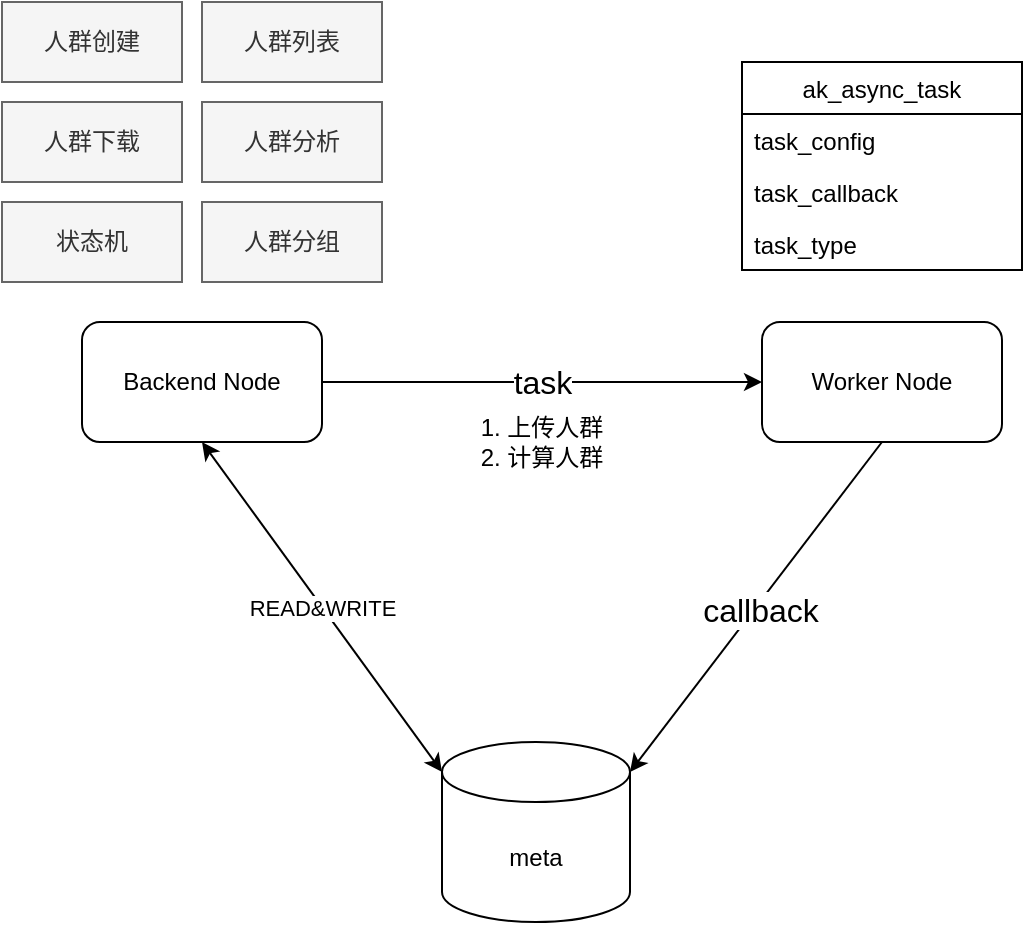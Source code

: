 <mxfile version="15.0.6" type="github">
  <diagram id="fYgDOWnkKd0Z5Vb0ao0X" name="Page-1">
    <mxGraphModel dx="1256" dy="811" grid="1" gridSize="10" guides="1" tooltips="1" connect="1" arrows="1" fold="1" page="1" pageScale="1" pageWidth="827" pageHeight="1169" math="0" shadow="0">
      <root>
        <mxCell id="0" />
        <mxCell id="1" parent="0" />
        <mxCell id="V11sSQZRBxnOTxt7Vm7f-1" value="Backend Node" style="rounded=1;whiteSpace=wrap;html=1;" vertex="1" parent="1">
          <mxGeometry x="160" y="370" width="120" height="60" as="geometry" />
        </mxCell>
        <mxCell id="V11sSQZRBxnOTxt7Vm7f-2" value="Worker Node" style="rounded=1;whiteSpace=wrap;html=1;" vertex="1" parent="1">
          <mxGeometry x="500" y="370" width="120" height="60" as="geometry" />
        </mxCell>
        <mxCell id="V11sSQZRBxnOTxt7Vm7f-3" value="meta" style="shape=cylinder3;whiteSpace=wrap;html=1;boundedLbl=1;backgroundOutline=1;size=15;" vertex="1" parent="1">
          <mxGeometry x="340" y="580" width="94" height="90" as="geometry" />
        </mxCell>
        <mxCell id="V11sSQZRBxnOTxt7Vm7f-4" value="" style="endArrow=classic;html=1;exitX=1;exitY=0.5;exitDx=0;exitDy=0;entryX=0;entryY=0.5;entryDx=0;entryDy=0;" edge="1" parent="1" source="V11sSQZRBxnOTxt7Vm7f-1" target="V11sSQZRBxnOTxt7Vm7f-2">
          <mxGeometry width="50" height="50" relative="1" as="geometry">
            <mxPoint x="60" y="490" as="sourcePoint" />
            <mxPoint x="400" y="420" as="targetPoint" />
          </mxGeometry>
        </mxCell>
        <mxCell id="V11sSQZRBxnOTxt7Vm7f-9" value="&lt;font style=&quot;font-size: 16px&quot;&gt;task&lt;/font&gt;" style="edgeLabel;html=1;align=center;verticalAlign=middle;resizable=0;points=[];" vertex="1" connectable="0" parent="V11sSQZRBxnOTxt7Vm7f-4">
          <mxGeometry relative="1" as="geometry">
            <mxPoint as="offset" />
          </mxGeometry>
        </mxCell>
        <mxCell id="V11sSQZRBxnOTxt7Vm7f-7" value="" style="endArrow=classic;html=1;exitX=0.5;exitY=1;exitDx=0;exitDy=0;entryX=1;entryY=0;entryDx=0;entryDy=15;entryPerimeter=0;" edge="1" parent="1" source="V11sSQZRBxnOTxt7Vm7f-2" target="V11sSQZRBxnOTxt7Vm7f-3">
          <mxGeometry width="50" height="50" relative="1" as="geometry">
            <mxPoint x="290" y="410" as="sourcePoint" />
            <mxPoint x="424" y="410" as="targetPoint" />
          </mxGeometry>
        </mxCell>
        <mxCell id="V11sSQZRBxnOTxt7Vm7f-8" value="&lt;font style=&quot;font-size: 16px&quot;&gt;callback&lt;/font&gt;" style="edgeLabel;html=1;align=center;verticalAlign=middle;resizable=0;points=[];" vertex="1" connectable="0" parent="V11sSQZRBxnOTxt7Vm7f-7">
          <mxGeometry x="-0.0" y="2" relative="1" as="geometry">
            <mxPoint as="offset" />
          </mxGeometry>
        </mxCell>
        <mxCell id="V11sSQZRBxnOTxt7Vm7f-10" value="&lt;div style=&quot;text-align: justify&quot;&gt;&lt;span&gt;1. 上传人群&lt;/span&gt;&lt;br&gt;&lt;span&gt;2. 计算人群&lt;/span&gt;&lt;br&gt;&lt;/div&gt;" style="text;html=1;strokeColor=none;fillColor=none;align=center;verticalAlign=middle;whiteSpace=wrap;rounded=0;" vertex="1" parent="1">
          <mxGeometry x="340" y="410" width="100" height="40" as="geometry" />
        </mxCell>
        <mxCell id="V11sSQZRBxnOTxt7Vm7f-15" value="READ&amp;amp;WRITE" style="endArrow=classic;startArrow=classic;html=1;entryX=0.5;entryY=1;entryDx=0;entryDy=0;exitX=0;exitY=0;exitDx=0;exitDy=15;exitPerimeter=0;" edge="1" parent="1" source="V11sSQZRBxnOTxt7Vm7f-3" target="V11sSQZRBxnOTxt7Vm7f-1">
          <mxGeometry width="50" height="50" relative="1" as="geometry">
            <mxPoint x="250" y="530" as="sourcePoint" />
            <mxPoint x="300" y="480" as="targetPoint" />
          </mxGeometry>
        </mxCell>
        <mxCell id="V11sSQZRBxnOTxt7Vm7f-16" value="人群创建" style="rounded=0;whiteSpace=wrap;html=1;fillColor=#f5f5f5;strokeColor=#666666;fontColor=#333333;" vertex="1" parent="1">
          <mxGeometry x="120" y="210" width="90" height="40" as="geometry" />
        </mxCell>
        <mxCell id="V11sSQZRBxnOTxt7Vm7f-18" value="人群列表" style="rounded=0;whiteSpace=wrap;html=1;fillColor=#f5f5f5;strokeColor=#666666;fontColor=#333333;" vertex="1" parent="1">
          <mxGeometry x="220" y="210" width="90" height="40" as="geometry" />
        </mxCell>
        <mxCell id="V11sSQZRBxnOTxt7Vm7f-19" value="人群下载" style="rounded=0;whiteSpace=wrap;html=1;fillColor=#f5f5f5;strokeColor=#666666;fontColor=#333333;" vertex="1" parent="1">
          <mxGeometry x="120" y="260" width="90" height="40" as="geometry" />
        </mxCell>
        <mxCell id="V11sSQZRBxnOTxt7Vm7f-20" value="人群分析" style="rounded=0;whiteSpace=wrap;html=1;fillColor=#f5f5f5;strokeColor=#666666;fontColor=#333333;" vertex="1" parent="1">
          <mxGeometry x="220" y="260" width="90" height="40" as="geometry" />
        </mxCell>
        <mxCell id="V11sSQZRBxnOTxt7Vm7f-21" value="状态机" style="rounded=0;whiteSpace=wrap;html=1;fillColor=#f5f5f5;strokeColor=#666666;fontColor=#333333;" vertex="1" parent="1">
          <mxGeometry x="120" y="310" width="90" height="40" as="geometry" />
        </mxCell>
        <mxCell id="V11sSQZRBxnOTxt7Vm7f-22" value="人群分组" style="rounded=0;whiteSpace=wrap;html=1;fillColor=#f5f5f5;strokeColor=#666666;fontColor=#333333;" vertex="1" parent="1">
          <mxGeometry x="220" y="310" width="90" height="40" as="geometry" />
        </mxCell>
        <mxCell id="V11sSQZRBxnOTxt7Vm7f-23" value="ak_async_task" style="swimlane;fontStyle=0;childLayout=stackLayout;horizontal=1;startSize=26;horizontalStack=0;resizeParent=1;resizeParentMax=0;resizeLast=0;collapsible=1;marginBottom=0;" vertex="1" parent="1">
          <mxGeometry x="490" y="240" width="140" height="104" as="geometry">
            <mxRectangle x="490" y="240" width="110" height="26" as="alternateBounds" />
          </mxGeometry>
        </mxCell>
        <mxCell id="V11sSQZRBxnOTxt7Vm7f-24" value="task_config" style="text;strokeColor=none;fillColor=none;align=left;verticalAlign=top;spacingLeft=4;spacingRight=4;overflow=hidden;rotatable=0;points=[[0,0.5],[1,0.5]];portConstraint=eastwest;" vertex="1" parent="V11sSQZRBxnOTxt7Vm7f-23">
          <mxGeometry y="26" width="140" height="26" as="geometry" />
        </mxCell>
        <mxCell id="V11sSQZRBxnOTxt7Vm7f-25" value="task_callback" style="text;strokeColor=none;fillColor=none;align=left;verticalAlign=top;spacingLeft=4;spacingRight=4;overflow=hidden;rotatable=0;points=[[0,0.5],[1,0.5]];portConstraint=eastwest;" vertex="1" parent="V11sSQZRBxnOTxt7Vm7f-23">
          <mxGeometry y="52" width="140" height="26" as="geometry" />
        </mxCell>
        <mxCell id="V11sSQZRBxnOTxt7Vm7f-26" value="task_type" style="text;strokeColor=none;fillColor=none;align=left;verticalAlign=top;spacingLeft=4;spacingRight=4;overflow=hidden;rotatable=0;points=[[0,0.5],[1,0.5]];portConstraint=eastwest;" vertex="1" parent="V11sSQZRBxnOTxt7Vm7f-23">
          <mxGeometry y="78" width="140" height="26" as="geometry" />
        </mxCell>
      </root>
    </mxGraphModel>
  </diagram>
</mxfile>
